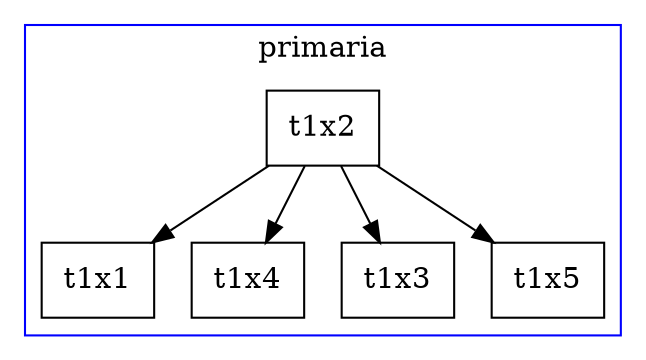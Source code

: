 digraph g {
node [shape=record]
subgraph cluster_0 {"t1x2";
"t1x1";
"t1x4";
"t1x3";
"t1x5";
label="primaria";color=blue;
}t1x2->t1x1
t1x2->t1x4
t1x2->t1x3
t1x2->t1x5
}
